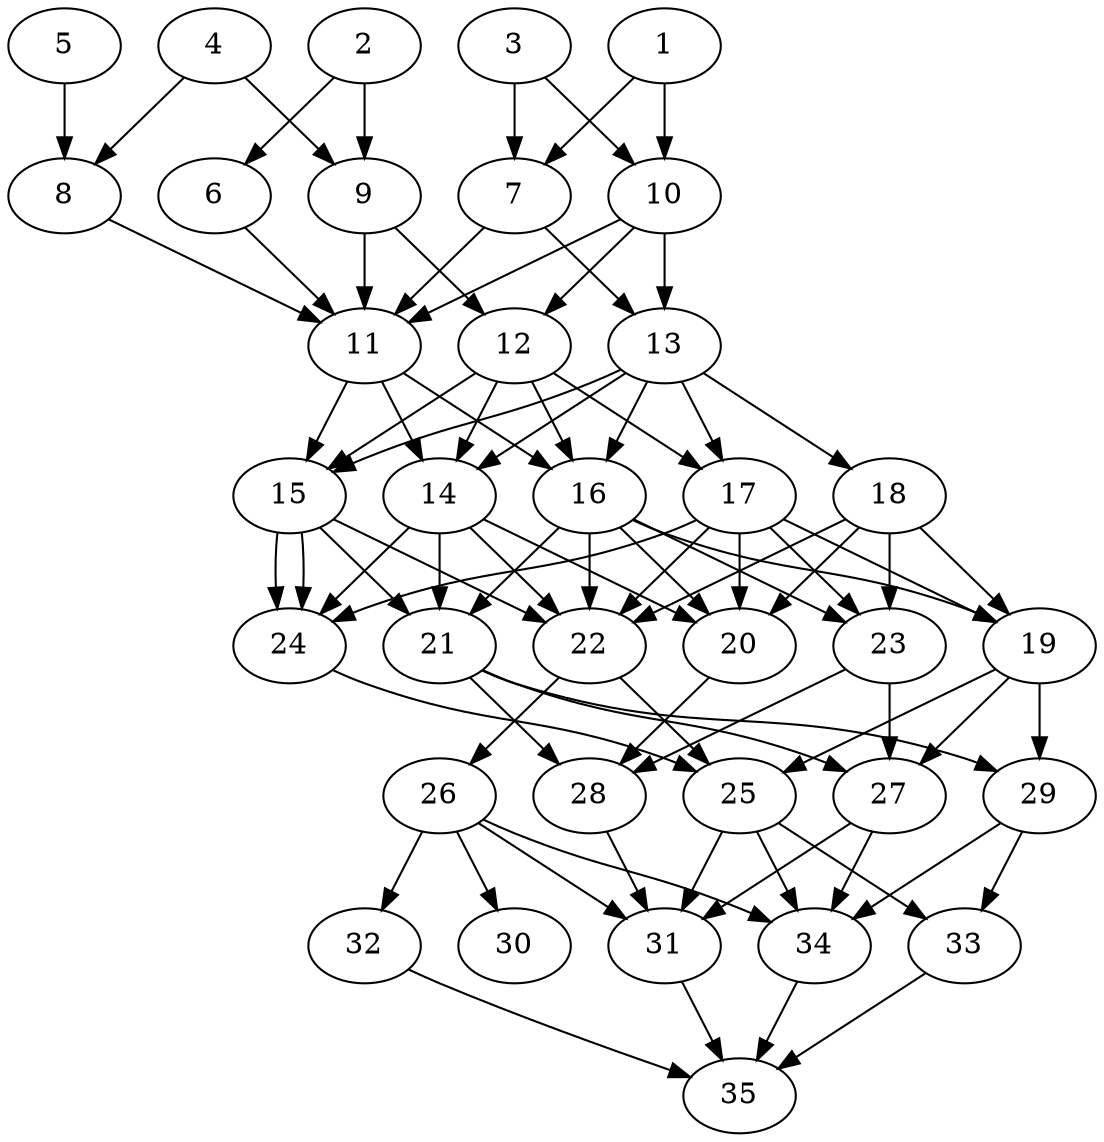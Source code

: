 // DAG automatically generated by daggen at Thu Oct  3 14:05:38 2019
// ./daggen --dot -n 35 --ccr 0.4 --fat 0.5 --regular 0.7 --density 0.9 --mindata 5242880 --maxdata 52428800 
digraph G {
  1 [size="38978560", alpha="0.16", expect_size="15591424"] 
  1 -> 7 [size ="15591424"]
  1 -> 10 [size ="15591424"]
  2 [size="74905600", alpha="0.17", expect_size="29962240"] 
  2 -> 6 [size ="29962240"]
  2 -> 9 [size ="29962240"]
  3 [size="42332160", alpha="0.16", expect_size="16932864"] 
  3 -> 7 [size ="16932864"]
  3 -> 10 [size ="16932864"]
  4 [size="63367680", alpha="0.02", expect_size="25347072"] 
  4 -> 8 [size ="25347072"]
  4 -> 9 [size ="25347072"]
  5 [size="94499840", alpha="0.02", expect_size="37799936"] 
  5 -> 8 [size ="37799936"]
  6 [size="44367360", alpha="0.12", expect_size="17746944"] 
  6 -> 11 [size ="17746944"]
  7 [size="101212160", alpha="0.11", expect_size="40484864"] 
  7 -> 11 [size ="40484864"]
  7 -> 13 [size ="40484864"]
  8 [size="127782400", alpha="0.02", expect_size="51112960"] 
  8 -> 11 [size ="51112960"]
  9 [size="99059200", alpha="0.13", expect_size="39623680"] 
  9 -> 11 [size ="39623680"]
  9 -> 12 [size ="39623680"]
  10 [size="96488960", alpha="0.08", expect_size="38595584"] 
  10 -> 11 [size ="38595584"]
  10 -> 12 [size ="38595584"]
  10 -> 13 [size ="38595584"]
  11 [size="121715200", alpha="0.18", expect_size="48686080"] 
  11 -> 14 [size ="48686080"]
  11 -> 15 [size ="48686080"]
  11 -> 16 [size ="48686080"]
  12 [size="100577280", alpha="0.15", expect_size="40230912"] 
  12 -> 14 [size ="40230912"]
  12 -> 15 [size ="40230912"]
  12 -> 16 [size ="40230912"]
  12 -> 17 [size ="40230912"]
  13 [size="84172800", alpha="0.10", expect_size="33669120"] 
  13 -> 14 [size ="33669120"]
  13 -> 15 [size ="33669120"]
  13 -> 16 [size ="33669120"]
  13 -> 17 [size ="33669120"]
  13 -> 18 [size ="33669120"]
  14 [size="62638080", alpha="0.16", expect_size="25055232"] 
  14 -> 20 [size ="25055232"]
  14 -> 21 [size ="25055232"]
  14 -> 22 [size ="25055232"]
  14 -> 24 [size ="25055232"]
  15 [size="72476160", alpha="0.12", expect_size="28990464"] 
  15 -> 21 [size ="28990464"]
  15 -> 22 [size ="28990464"]
  15 -> 24 [size ="28990464"]
  15 -> 24 [size ="28990464"]
  16 [size="85158400", alpha="0.17", expect_size="34063360"] 
  16 -> 19 [size ="34063360"]
  16 -> 20 [size ="34063360"]
  16 -> 21 [size ="34063360"]
  16 -> 22 [size ="34063360"]
  16 -> 23 [size ="34063360"]
  17 [size="39828480", alpha="0.15", expect_size="15931392"] 
  17 -> 19 [size ="15931392"]
  17 -> 20 [size ="15931392"]
  17 -> 22 [size ="15931392"]
  17 -> 23 [size ="15931392"]
  17 -> 24 [size ="15931392"]
  18 [size="103741440", alpha="0.14", expect_size="41496576"] 
  18 -> 19 [size ="41496576"]
  18 -> 20 [size ="41496576"]
  18 -> 22 [size ="41496576"]
  18 -> 23 [size ="41496576"]
  19 [size="118080000", alpha="0.13", expect_size="47232000"] 
  19 -> 25 [size ="47232000"]
  19 -> 27 [size ="47232000"]
  19 -> 29 [size ="47232000"]
  20 [size="78561280", alpha="0.08", expect_size="31424512"] 
  20 -> 28 [size ="31424512"]
  21 [size="123466240", alpha="0.07", expect_size="49386496"] 
  21 -> 27 [size ="49386496"]
  21 -> 28 [size ="49386496"]
  21 -> 29 [size ="49386496"]
  22 [size="110778880", alpha="0.16", expect_size="44311552"] 
  22 -> 25 [size ="44311552"]
  22 -> 26 [size ="44311552"]
  23 [size="78824960", alpha="0.11", expect_size="31529984"] 
  23 -> 27 [size ="31529984"]
  23 -> 28 [size ="31529984"]
  24 [size="19269120", alpha="0.13", expect_size="7707648"] 
  24 -> 25 [size ="7707648"]
  25 [size="113692160", alpha="0.10", expect_size="45476864"] 
  25 -> 31 [size ="45476864"]
  25 -> 33 [size ="45476864"]
  25 -> 34 [size ="45476864"]
  26 [size="64194560", alpha="0.12", expect_size="25677824"] 
  26 -> 30 [size ="25677824"]
  26 -> 31 [size ="25677824"]
  26 -> 32 [size ="25677824"]
  26 -> 34 [size ="25677824"]
  27 [size="46942720", alpha="0.09", expect_size="18777088"] 
  27 -> 31 [size ="18777088"]
  27 -> 34 [size ="18777088"]
  28 [size="19893760", alpha="0.05", expect_size="7957504"] 
  28 -> 31 [size ="7957504"]
  29 [size="102423040", alpha="0.16", expect_size="40969216"] 
  29 -> 33 [size ="40969216"]
  29 -> 34 [size ="40969216"]
  30 [size="63982080", alpha="0.01", expect_size="25592832"] 
  31 [size="111121920", alpha="0.05", expect_size="44448768"] 
  31 -> 35 [size ="44448768"]
  32 [size="33784320", alpha="0.03", expect_size="13513728"] 
  32 -> 35 [size ="13513728"]
  33 [size="129702400", alpha="0.13", expect_size="51880960"] 
  33 -> 35 [size ="51880960"]
  34 [size="74204160", alpha="0.12", expect_size="29681664"] 
  34 -> 35 [size ="29681664"]
  35 [size="35514880", alpha="0.01", expect_size="14205952"] 
}

